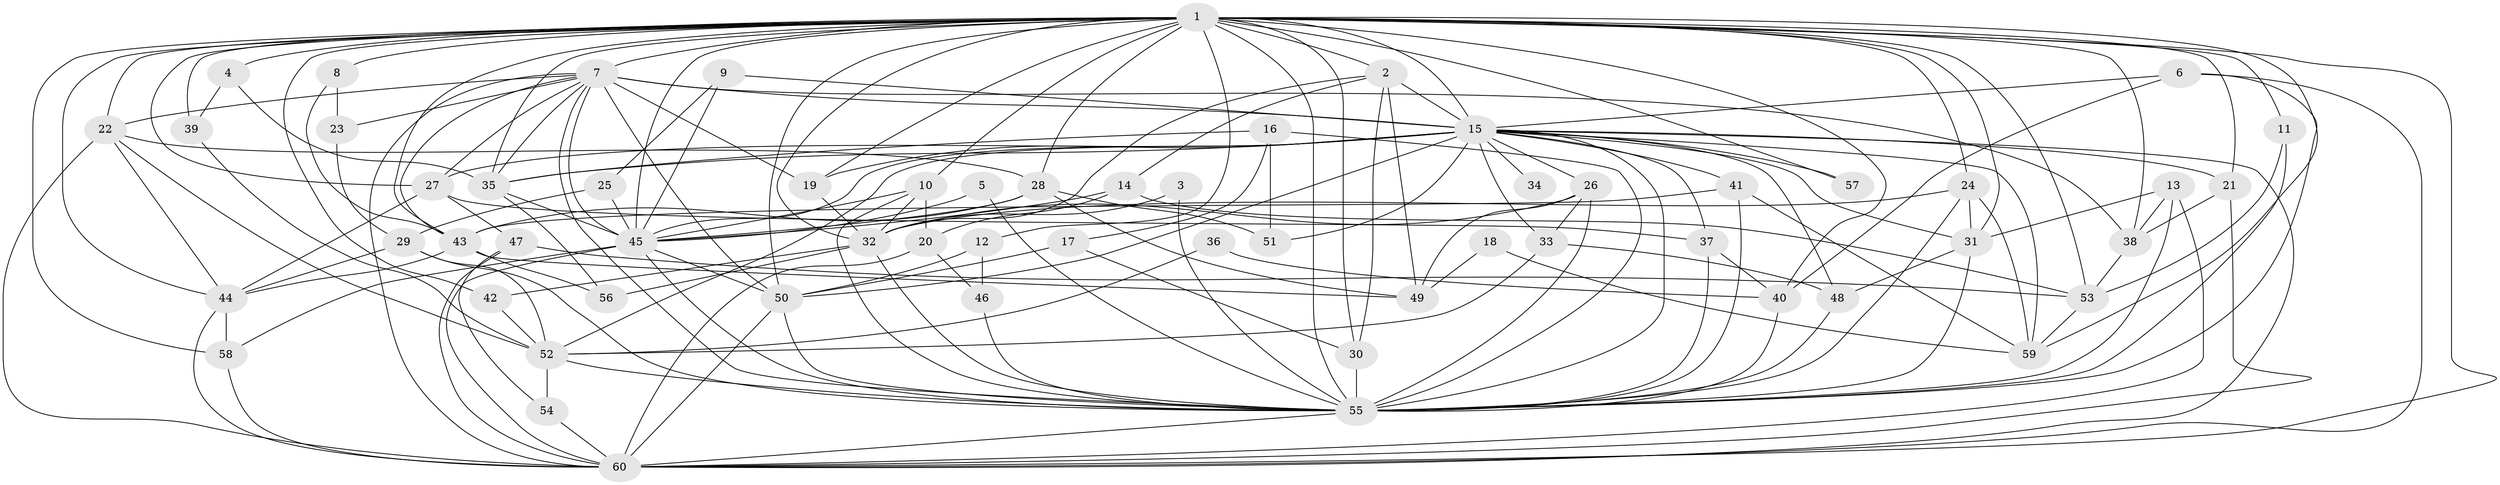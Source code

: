 // original degree distribution, {19: 0.013422818791946308, 21: 0.006711409395973154, 13: 0.006711409395973154, 38: 0.006711409395973154, 22: 0.006711409395973154, 18: 0.006711409395973154, 23: 0.006711409395973154, 12: 0.006711409395973154, 36: 0.006711409395973154, 3: 0.24161073825503357, 6: 0.03355704697986577, 4: 0.08053691275167785, 10: 0.006711409395973154, 11: 0.006711409395973154, 8: 0.020134228187919462, 2: 0.47651006711409394, 5: 0.06040268456375839, 7: 0.006711409395973154}
// Generated by graph-tools (version 1.1) at 2025/36/03/04/25 23:36:28]
// undirected, 60 vertices, 179 edges
graph export_dot {
  node [color=gray90,style=filled];
  1;
  2;
  3;
  4;
  5;
  6;
  7;
  8;
  9;
  10;
  11;
  12;
  13;
  14;
  15;
  16;
  17;
  18;
  19;
  20;
  21;
  22;
  23;
  24;
  25;
  26;
  27;
  28;
  29;
  30;
  31;
  32;
  33;
  34;
  35;
  36;
  37;
  38;
  39;
  40;
  41;
  42;
  43;
  44;
  45;
  46;
  47;
  48;
  49;
  50;
  51;
  52;
  53;
  54;
  55;
  56;
  57;
  58;
  59;
  60;
  1 -- 2 [weight=1.0];
  1 -- 4 [weight=1.0];
  1 -- 7 [weight=4.0];
  1 -- 8 [weight=1.0];
  1 -- 10 [weight=1.0];
  1 -- 11 [weight=2.0];
  1 -- 12 [weight=1.0];
  1 -- 15 [weight=5.0];
  1 -- 19 [weight=1.0];
  1 -- 21 [weight=1.0];
  1 -- 22 [weight=1.0];
  1 -- 24 [weight=1.0];
  1 -- 27 [weight=2.0];
  1 -- 28 [weight=1.0];
  1 -- 30 [weight=1.0];
  1 -- 31 [weight=1.0];
  1 -- 32 [weight=2.0];
  1 -- 35 [weight=2.0];
  1 -- 38 [weight=1.0];
  1 -- 39 [weight=1.0];
  1 -- 40 [weight=2.0];
  1 -- 42 [weight=1.0];
  1 -- 43 [weight=1.0];
  1 -- 44 [weight=1.0];
  1 -- 45 [weight=5.0];
  1 -- 50 [weight=4.0];
  1 -- 53 [weight=2.0];
  1 -- 55 [weight=6.0];
  1 -- 57 [weight=2.0];
  1 -- 58 [weight=1.0];
  1 -- 59 [weight=1.0];
  1 -- 60 [weight=4.0];
  2 -- 14 [weight=1.0];
  2 -- 15 [weight=1.0];
  2 -- 30 [weight=1.0];
  2 -- 32 [weight=1.0];
  2 -- 49 [weight=1.0];
  3 -- 32 [weight=1.0];
  3 -- 55 [weight=1.0];
  4 -- 35 [weight=1.0];
  4 -- 39 [weight=1.0];
  5 -- 45 [weight=1.0];
  5 -- 55 [weight=1.0];
  6 -- 15 [weight=1.0];
  6 -- 40 [weight=1.0];
  6 -- 55 [weight=1.0];
  6 -- 60 [weight=1.0];
  7 -- 15 [weight=2.0];
  7 -- 19 [weight=1.0];
  7 -- 22 [weight=1.0];
  7 -- 23 [weight=2.0];
  7 -- 27 [weight=1.0];
  7 -- 35 [weight=1.0];
  7 -- 38 [weight=1.0];
  7 -- 43 [weight=1.0];
  7 -- 45 [weight=1.0];
  7 -- 50 [weight=1.0];
  7 -- 55 [weight=1.0];
  7 -- 60 [weight=1.0];
  8 -- 23 [weight=1.0];
  8 -- 43 [weight=1.0];
  9 -- 15 [weight=1.0];
  9 -- 25 [weight=1.0];
  9 -- 45 [weight=1.0];
  10 -- 20 [weight=1.0];
  10 -- 32 [weight=1.0];
  10 -- 45 [weight=1.0];
  10 -- 55 [weight=1.0];
  11 -- 53 [weight=1.0];
  11 -- 55 [weight=1.0];
  12 -- 46 [weight=1.0];
  12 -- 50 [weight=1.0];
  13 -- 31 [weight=1.0];
  13 -- 38 [weight=1.0];
  13 -- 55 [weight=1.0];
  13 -- 60 [weight=1.0];
  14 -- 20 [weight=1.0];
  14 -- 45 [weight=1.0];
  14 -- 53 [weight=1.0];
  15 -- 19 [weight=1.0];
  15 -- 21 [weight=1.0];
  15 -- 26 [weight=1.0];
  15 -- 27 [weight=1.0];
  15 -- 31 [weight=1.0];
  15 -- 33 [weight=2.0];
  15 -- 34 [weight=1.0];
  15 -- 35 [weight=1.0];
  15 -- 37 [weight=1.0];
  15 -- 41 [weight=1.0];
  15 -- 45 [weight=2.0];
  15 -- 48 [weight=1.0];
  15 -- 50 [weight=1.0];
  15 -- 51 [weight=1.0];
  15 -- 52 [weight=2.0];
  15 -- 55 [weight=3.0];
  15 -- 57 [weight=1.0];
  15 -- 59 [weight=1.0];
  15 -- 60 [weight=1.0];
  16 -- 17 [weight=1.0];
  16 -- 35 [weight=2.0];
  16 -- 51 [weight=1.0];
  16 -- 55 [weight=1.0];
  17 -- 30 [weight=1.0];
  17 -- 50 [weight=1.0];
  18 -- 49 [weight=1.0];
  18 -- 59 [weight=1.0];
  19 -- 32 [weight=1.0];
  20 -- 46 [weight=1.0];
  20 -- 60 [weight=1.0];
  21 -- 38 [weight=1.0];
  21 -- 60 [weight=1.0];
  22 -- 28 [weight=1.0];
  22 -- 44 [weight=1.0];
  22 -- 52 [weight=1.0];
  22 -- 60 [weight=1.0];
  23 -- 29 [weight=1.0];
  24 -- 31 [weight=1.0];
  24 -- 32 [weight=1.0];
  24 -- 55 [weight=1.0];
  24 -- 59 [weight=1.0];
  25 -- 29 [weight=1.0];
  25 -- 45 [weight=1.0];
  26 -- 32 [weight=1.0];
  26 -- 33 [weight=1.0];
  26 -- 49 [weight=1.0];
  26 -- 55 [weight=1.0];
  27 -- 37 [weight=1.0];
  27 -- 44 [weight=1.0];
  27 -- 47 [weight=1.0];
  28 -- 43 [weight=1.0];
  28 -- 45 [weight=1.0];
  28 -- 49 [weight=1.0];
  28 -- 51 [weight=1.0];
  29 -- 44 [weight=1.0];
  29 -- 52 [weight=1.0];
  29 -- 55 [weight=1.0];
  30 -- 55 [weight=3.0];
  31 -- 48 [weight=1.0];
  31 -- 55 [weight=2.0];
  32 -- 42 [weight=1.0];
  32 -- 55 [weight=1.0];
  32 -- 56 [weight=1.0];
  33 -- 48 [weight=1.0];
  33 -- 52 [weight=1.0];
  35 -- 45 [weight=1.0];
  35 -- 56 [weight=1.0];
  36 -- 40 [weight=1.0];
  36 -- 52 [weight=1.0];
  37 -- 40 [weight=1.0];
  37 -- 55 [weight=1.0];
  38 -- 53 [weight=1.0];
  39 -- 52 [weight=1.0];
  40 -- 55 [weight=2.0];
  41 -- 43 [weight=1.0];
  41 -- 55 [weight=1.0];
  41 -- 59 [weight=1.0];
  42 -- 52 [weight=1.0];
  43 -- 44 [weight=1.0];
  43 -- 49 [weight=1.0];
  43 -- 56 [weight=1.0];
  44 -- 58 [weight=1.0];
  44 -- 60 [weight=1.0];
  45 -- 50 [weight=2.0];
  45 -- 55 [weight=1.0];
  45 -- 58 [weight=2.0];
  45 -- 60 [weight=3.0];
  46 -- 55 [weight=1.0];
  47 -- 53 [weight=2.0];
  47 -- 54 [weight=1.0];
  47 -- 60 [weight=1.0];
  48 -- 55 [weight=1.0];
  50 -- 55 [weight=1.0];
  50 -- 60 [weight=1.0];
  52 -- 54 [weight=1.0];
  52 -- 55 [weight=2.0];
  53 -- 59 [weight=1.0];
  54 -- 60 [weight=1.0];
  55 -- 60 [weight=1.0];
  58 -- 60 [weight=1.0];
}
